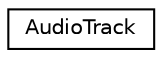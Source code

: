 digraph "Graphical Class Hierarchy"
{
  edge [fontname="Helvetica",fontsize="10",labelfontname="Helvetica",labelfontsize="10"];
  node [fontname="Helvetica",fontsize="10",shape=record];
  rankdir="LR";
  Node1 [label="AudioTrack",height=0.2,width=0.4,color="black", fillcolor="white", style="filled",URL="$classAudioTrack.html"];
}
